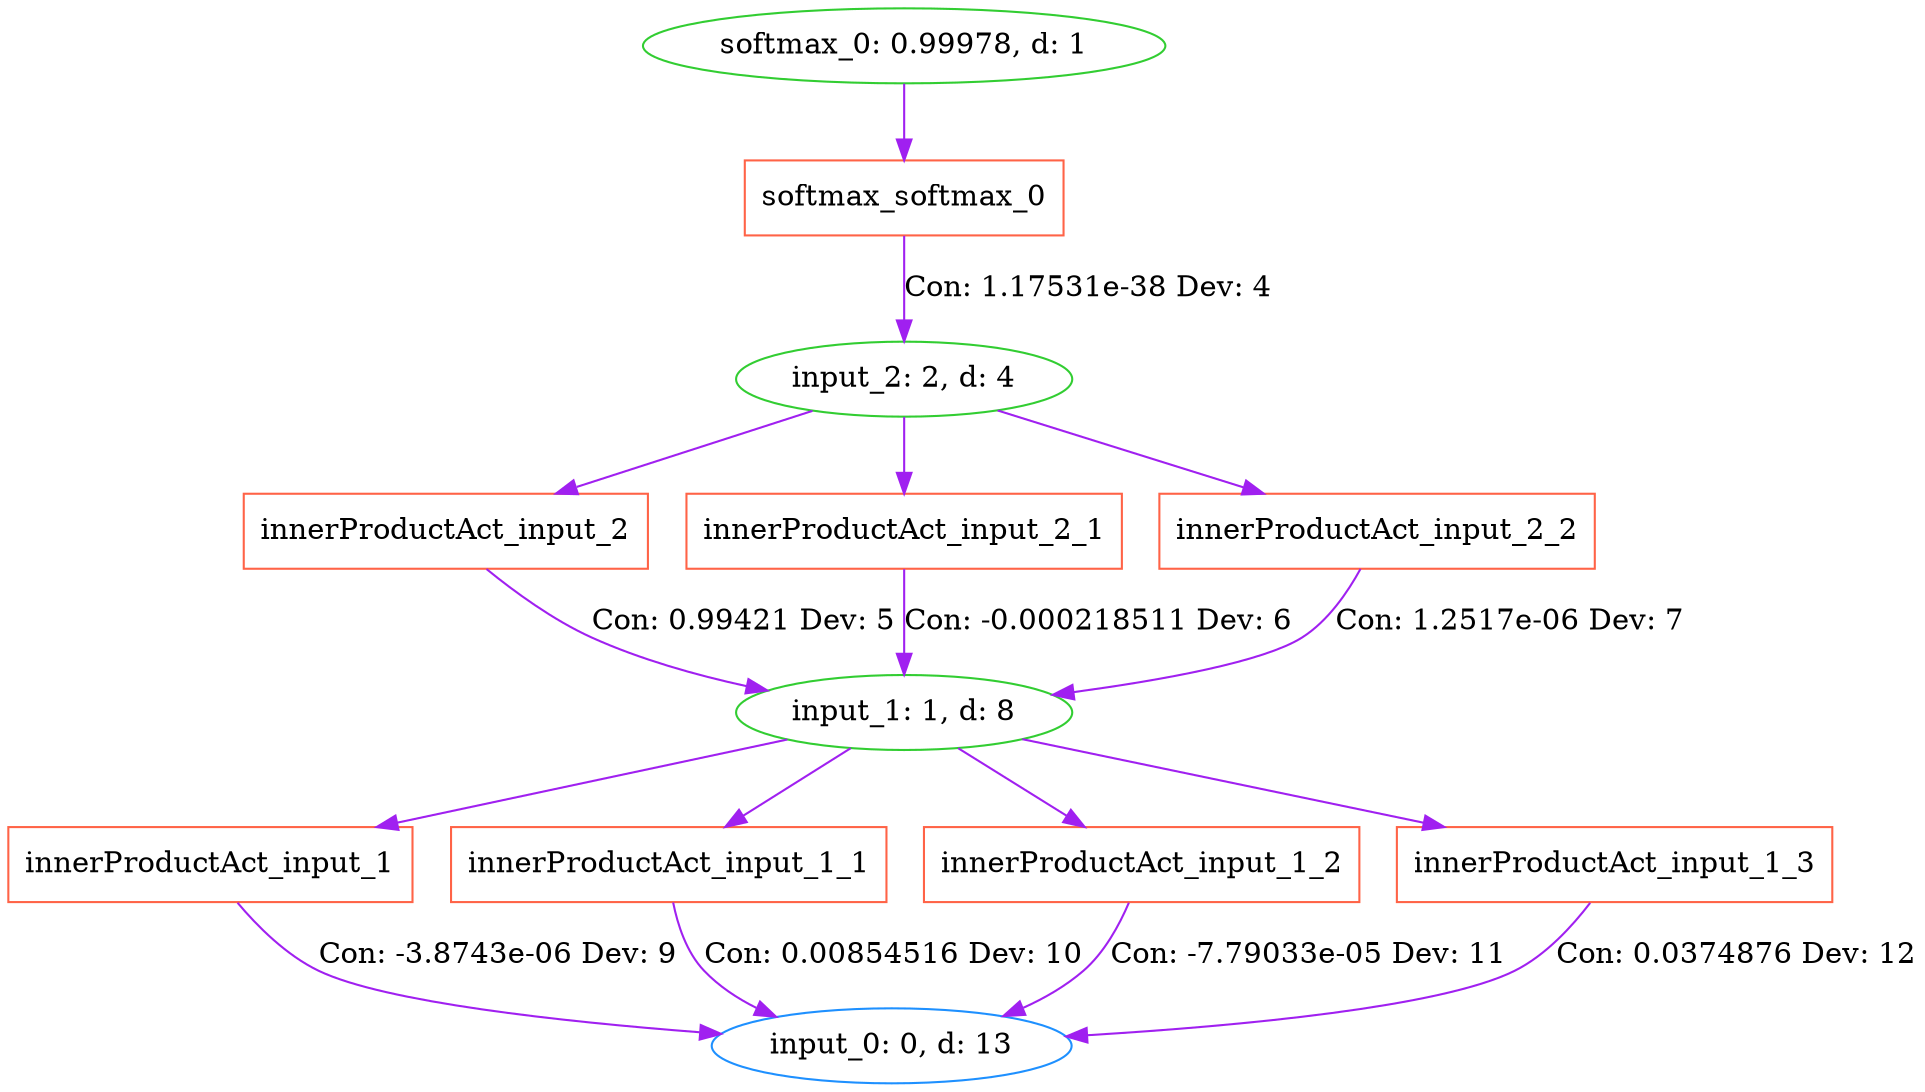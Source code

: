 digraph G {
0 [label="softmax_0: 0.99978, d: 1", shape=oval, color=limegreen];
1 [label="softmax_softmax_0", shape=box, color=tomato];
2 [label="input_2: 2, d: 4", shape=oval, color=limegreen];
3 [label="innerProductAct_input_2", shape=box, color=tomato];
4 [label="input_1: 1, d: 8", shape=oval, color=limegreen];
5 [label="innerProductAct_input_1", shape=box, color=tomato];
6 [label="input_0: 0, d: 13", shape=oval, color=dodgerblue];
7 [label="innerProductAct_input_1_1", shape=box, color=tomato];
8 [label="innerProductAct_input_1_2", shape=box, color=tomato];
9 [label="innerProductAct_input_1_3", shape=box, color=tomato];
10 [label="innerProductAct_input_2_1", shape=box, color=tomato];
11 [label="innerProductAct_input_2_2", shape=box, color=tomato];
0->1  [color=purple]
 [label=""];
1->2  [color=purple]
 [label="Con: 1.17531e-38 Dev: 4"];
2->3  [color=purple]
 [label=""];
4->5  [color=purple]
 [label=""];
4->7  [color=purple]
 [label=""];
4->8  [color=purple]
 [label=""];
4->9  [color=purple]
 [label=""];
2->10  [color=purple]
 [label=""];
2->11  [color=purple]
 [label=""];
3->4  [color=purple]
 [label="Con: 0.99421 Dev: 5"];
5->6  [color=purple]
 [label="Con: -3.8743e-06 Dev: 9"];
7->6  [color=purple]
 [label="Con: 0.00854516 Dev: 10"];
8->6  [color=purple]
 [label="Con: -7.79033e-05 Dev: 11"];
9->6  [color=purple]
 [label="Con: 0.0374876 Dev: 12"];
10->4  [color=purple]
 [label="Con: -0.000218511 Dev: 6"];
11->4  [color=purple]
 [label="Con: 1.2517e-06 Dev: 7"];
}
